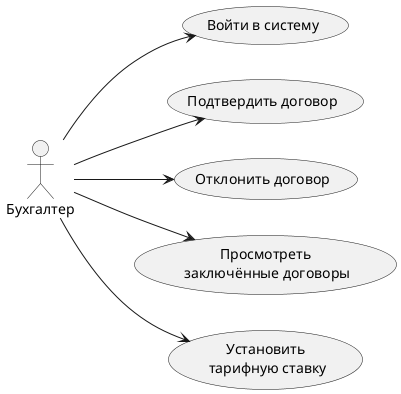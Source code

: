 @startuml

left to right direction

actor "Бухгалтер" as fc

usecase "Войти в систему" as UC1
usecase "Подтвердить договор" as UC2
usecase "Отклонить договор" as UC5
usecase "Просмотреть\n заключённые договоры" as UC3
usecase "Установить\n тарифную ставку" as UC4

fc --> UC1
fc --> UC2
fc --> UC5
fc --> UC3
fc --> UC4

@enduml
